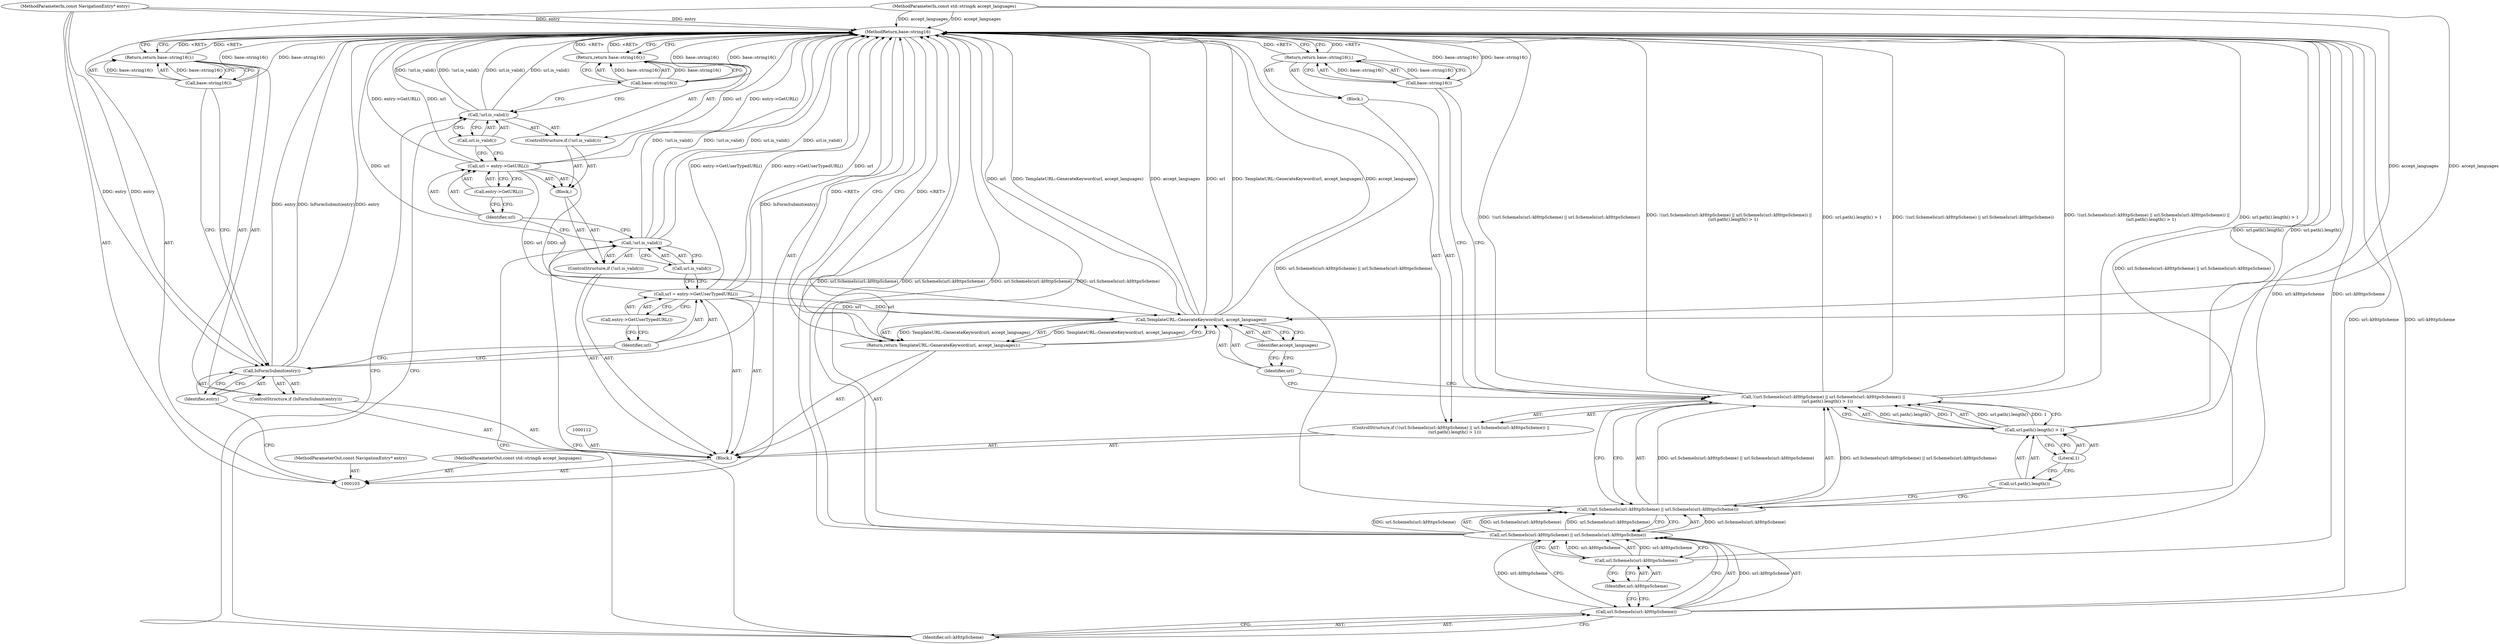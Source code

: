digraph "0_Chrome_3454ed7b88318dcd4539c6e1a50d27b0ca535686" {
"1000146" [label="(MethodReturn,base::string16)"];
"1000123" [label="(ControlStructure,if (!url.is_valid()))"];
"1000124" [label="(Call,!url.is_valid())"];
"1000125" [label="(Call,url.is_valid())"];
"1000127" [label="(Call,base::string16())"];
"1000126" [label="(Return,return base::string16();)"];
"1000128" [label="(ControlStructure,if (!(url.SchemeIs(url::kHttpScheme) || url.SchemeIs(url::kHttpsScheme)) ||\n      (url.path().length() > 1)))"];
"1000133" [label="(Identifier,url::kHttpScheme)"];
"1000134" [label="(Call,url.SchemeIs(url::kHttpsScheme))"];
"1000135" [label="(Identifier,url::kHttpsScheme)"];
"1000129" [label="(Call,!(url.SchemeIs(url::kHttpScheme) || url.SchemeIs(url::kHttpsScheme)) ||\n      (url.path().length() > 1))"];
"1000130" [label="(Call,!(url.SchemeIs(url::kHttpScheme) || url.SchemeIs(url::kHttpsScheme)))"];
"1000131" [label="(Call,url.SchemeIs(url::kHttpScheme) || url.SchemeIs(url::kHttpsScheme))"];
"1000132" [label="(Call,url.SchemeIs(url::kHttpScheme))"];
"1000138" [label="(Literal,1)"];
"1000139" [label="(Block,)"];
"1000136" [label="(Call,url.path().length() > 1)"];
"1000137" [label="(Call,url.path().length())"];
"1000141" [label="(Call,base::string16())"];
"1000140" [label="(Return,return base::string16();)"];
"1000104" [label="(MethodParameterIn,const NavigationEntry* entry)"];
"1000202" [label="(MethodParameterOut,const NavigationEntry* entry)"];
"1000143" [label="(Call,TemplateURL::GenerateKeyword(url, accept_languages))"];
"1000142" [label="(Return,return TemplateURL::GenerateKeyword(url, accept_languages);)"];
"1000144" [label="(Identifier,url)"];
"1000145" [label="(Identifier,accept_languages)"];
"1000105" [label="(MethodParameterIn,const std::string& accept_languages)"];
"1000203" [label="(MethodParameterOut,const std::string& accept_languages)"];
"1000106" [label="(Block,)"];
"1000109" [label="(Identifier,entry)"];
"1000107" [label="(ControlStructure,if (IsFormSubmit(entry)))"];
"1000108" [label="(Call,IsFormSubmit(entry))"];
"1000111" [label="(Call,base::string16())"];
"1000110" [label="(Return,return base::string16();)"];
"1000115" [label="(Call,entry->GetUserTypedURL())"];
"1000113" [label="(Call,url = entry->GetUserTypedURL())"];
"1000114" [label="(Identifier,url)"];
"1000116" [label="(ControlStructure,if (!url.is_valid()))"];
"1000119" [label="(Block,)"];
"1000117" [label="(Call,!url.is_valid())"];
"1000118" [label="(Call,url.is_valid())"];
"1000122" [label="(Call,entry->GetURL())"];
"1000120" [label="(Call,url = entry->GetURL())"];
"1000121" [label="(Identifier,url)"];
"1000146" -> "1000103"  [label="AST: "];
"1000146" -> "1000110"  [label="CFG: "];
"1000146" -> "1000126"  [label="CFG: "];
"1000146" -> "1000140"  [label="CFG: "];
"1000146" -> "1000142"  [label="CFG: "];
"1000140" -> "1000146"  [label="DDG: <RET>"];
"1000126" -> "1000146"  [label="DDG: <RET>"];
"1000142" -> "1000146"  [label="DDG: <RET>"];
"1000117" -> "1000146"  [label="DDG: !url.is_valid()"];
"1000117" -> "1000146"  [label="DDG: url.is_valid()"];
"1000129" -> "1000146"  [label="DDG: !(url.SchemeIs(url::kHttpScheme) || url.SchemeIs(url::kHttpsScheme))"];
"1000129" -> "1000146"  [label="DDG: !(url.SchemeIs(url::kHttpScheme) || url.SchemeIs(url::kHttpsScheme)) ||\n      (url.path().length() > 1)"];
"1000129" -> "1000146"  [label="DDG: url.path().length() > 1"];
"1000124" -> "1000146"  [label="DDG: url.is_valid()"];
"1000124" -> "1000146"  [label="DDG: !url.is_valid()"];
"1000108" -> "1000146"  [label="DDG: IsFormSubmit(entry)"];
"1000108" -> "1000146"  [label="DDG: entry"];
"1000104" -> "1000146"  [label="DDG: entry"];
"1000105" -> "1000146"  [label="DDG: accept_languages"];
"1000113" -> "1000146"  [label="DDG: url"];
"1000113" -> "1000146"  [label="DDG: entry->GetUserTypedURL()"];
"1000127" -> "1000146"  [label="DDG: base::string16()"];
"1000132" -> "1000146"  [label="DDG: url::kHttpScheme"];
"1000111" -> "1000146"  [label="DDG: base::string16()"];
"1000131" -> "1000146"  [label="DDG: url.SchemeIs(url::kHttpScheme)"];
"1000131" -> "1000146"  [label="DDG: url.SchemeIs(url::kHttpsScheme)"];
"1000141" -> "1000146"  [label="DDG: base::string16()"];
"1000143" -> "1000146"  [label="DDG: url"];
"1000143" -> "1000146"  [label="DDG: TemplateURL::GenerateKeyword(url, accept_languages)"];
"1000143" -> "1000146"  [label="DDG: accept_languages"];
"1000120" -> "1000146"  [label="DDG: url"];
"1000120" -> "1000146"  [label="DDG: entry->GetURL()"];
"1000134" -> "1000146"  [label="DDG: url::kHttpsScheme"];
"1000136" -> "1000146"  [label="DDG: url.path().length()"];
"1000130" -> "1000146"  [label="DDG: url.SchemeIs(url::kHttpScheme) || url.SchemeIs(url::kHttpsScheme)"];
"1000110" -> "1000146"  [label="DDG: <RET>"];
"1000123" -> "1000119"  [label="AST: "];
"1000124" -> "1000123"  [label="AST: "];
"1000126" -> "1000123"  [label="AST: "];
"1000124" -> "1000123"  [label="AST: "];
"1000124" -> "1000125"  [label="CFG: "];
"1000125" -> "1000124"  [label="AST: "];
"1000127" -> "1000124"  [label="CFG: "];
"1000133" -> "1000124"  [label="CFG: "];
"1000124" -> "1000146"  [label="DDG: url.is_valid()"];
"1000124" -> "1000146"  [label="DDG: !url.is_valid()"];
"1000125" -> "1000124"  [label="AST: "];
"1000125" -> "1000120"  [label="CFG: "];
"1000124" -> "1000125"  [label="CFG: "];
"1000127" -> "1000126"  [label="AST: "];
"1000127" -> "1000124"  [label="CFG: "];
"1000126" -> "1000127"  [label="CFG: "];
"1000127" -> "1000146"  [label="DDG: base::string16()"];
"1000127" -> "1000126"  [label="DDG: base::string16()"];
"1000126" -> "1000123"  [label="AST: "];
"1000126" -> "1000127"  [label="CFG: "];
"1000127" -> "1000126"  [label="AST: "];
"1000146" -> "1000126"  [label="CFG: "];
"1000126" -> "1000146"  [label="DDG: <RET>"];
"1000127" -> "1000126"  [label="DDG: base::string16()"];
"1000128" -> "1000106"  [label="AST: "];
"1000129" -> "1000128"  [label="AST: "];
"1000139" -> "1000128"  [label="AST: "];
"1000133" -> "1000132"  [label="AST: "];
"1000133" -> "1000124"  [label="CFG: "];
"1000133" -> "1000117"  [label="CFG: "];
"1000132" -> "1000133"  [label="CFG: "];
"1000134" -> "1000131"  [label="AST: "];
"1000134" -> "1000135"  [label="CFG: "];
"1000135" -> "1000134"  [label="AST: "];
"1000131" -> "1000134"  [label="CFG: "];
"1000134" -> "1000146"  [label="DDG: url::kHttpsScheme"];
"1000134" -> "1000131"  [label="DDG: url::kHttpsScheme"];
"1000135" -> "1000134"  [label="AST: "];
"1000135" -> "1000132"  [label="CFG: "];
"1000134" -> "1000135"  [label="CFG: "];
"1000129" -> "1000128"  [label="AST: "];
"1000129" -> "1000130"  [label="CFG: "];
"1000129" -> "1000136"  [label="CFG: "];
"1000130" -> "1000129"  [label="AST: "];
"1000136" -> "1000129"  [label="AST: "];
"1000141" -> "1000129"  [label="CFG: "];
"1000144" -> "1000129"  [label="CFG: "];
"1000129" -> "1000146"  [label="DDG: !(url.SchemeIs(url::kHttpScheme) || url.SchemeIs(url::kHttpsScheme))"];
"1000129" -> "1000146"  [label="DDG: !(url.SchemeIs(url::kHttpScheme) || url.SchemeIs(url::kHttpsScheme)) ||\n      (url.path().length() > 1)"];
"1000129" -> "1000146"  [label="DDG: url.path().length() > 1"];
"1000130" -> "1000129"  [label="DDG: url.SchemeIs(url::kHttpScheme) || url.SchemeIs(url::kHttpsScheme)"];
"1000136" -> "1000129"  [label="DDG: url.path().length()"];
"1000136" -> "1000129"  [label="DDG: 1"];
"1000130" -> "1000129"  [label="AST: "];
"1000130" -> "1000131"  [label="CFG: "];
"1000131" -> "1000130"  [label="AST: "];
"1000137" -> "1000130"  [label="CFG: "];
"1000129" -> "1000130"  [label="CFG: "];
"1000130" -> "1000146"  [label="DDG: url.SchemeIs(url::kHttpScheme) || url.SchemeIs(url::kHttpsScheme)"];
"1000130" -> "1000129"  [label="DDG: url.SchemeIs(url::kHttpScheme) || url.SchemeIs(url::kHttpsScheme)"];
"1000131" -> "1000130"  [label="DDG: url.SchemeIs(url::kHttpScheme)"];
"1000131" -> "1000130"  [label="DDG: url.SchemeIs(url::kHttpsScheme)"];
"1000131" -> "1000130"  [label="AST: "];
"1000131" -> "1000132"  [label="CFG: "];
"1000131" -> "1000134"  [label="CFG: "];
"1000132" -> "1000131"  [label="AST: "];
"1000134" -> "1000131"  [label="AST: "];
"1000130" -> "1000131"  [label="CFG: "];
"1000131" -> "1000146"  [label="DDG: url.SchemeIs(url::kHttpScheme)"];
"1000131" -> "1000146"  [label="DDG: url.SchemeIs(url::kHttpsScheme)"];
"1000131" -> "1000130"  [label="DDG: url.SchemeIs(url::kHttpScheme)"];
"1000131" -> "1000130"  [label="DDG: url.SchemeIs(url::kHttpsScheme)"];
"1000132" -> "1000131"  [label="DDG: url::kHttpScheme"];
"1000134" -> "1000131"  [label="DDG: url::kHttpsScheme"];
"1000132" -> "1000131"  [label="AST: "];
"1000132" -> "1000133"  [label="CFG: "];
"1000133" -> "1000132"  [label="AST: "];
"1000135" -> "1000132"  [label="CFG: "];
"1000131" -> "1000132"  [label="CFG: "];
"1000132" -> "1000146"  [label="DDG: url::kHttpScheme"];
"1000132" -> "1000131"  [label="DDG: url::kHttpScheme"];
"1000138" -> "1000136"  [label="AST: "];
"1000138" -> "1000137"  [label="CFG: "];
"1000136" -> "1000138"  [label="CFG: "];
"1000139" -> "1000128"  [label="AST: "];
"1000140" -> "1000139"  [label="AST: "];
"1000136" -> "1000129"  [label="AST: "];
"1000136" -> "1000138"  [label="CFG: "];
"1000137" -> "1000136"  [label="AST: "];
"1000138" -> "1000136"  [label="AST: "];
"1000129" -> "1000136"  [label="CFG: "];
"1000136" -> "1000146"  [label="DDG: url.path().length()"];
"1000136" -> "1000129"  [label="DDG: url.path().length()"];
"1000136" -> "1000129"  [label="DDG: 1"];
"1000137" -> "1000136"  [label="AST: "];
"1000137" -> "1000130"  [label="CFG: "];
"1000138" -> "1000137"  [label="CFG: "];
"1000141" -> "1000140"  [label="AST: "];
"1000141" -> "1000129"  [label="CFG: "];
"1000140" -> "1000141"  [label="CFG: "];
"1000141" -> "1000146"  [label="DDG: base::string16()"];
"1000141" -> "1000140"  [label="DDG: base::string16()"];
"1000140" -> "1000139"  [label="AST: "];
"1000140" -> "1000141"  [label="CFG: "];
"1000141" -> "1000140"  [label="AST: "];
"1000146" -> "1000140"  [label="CFG: "];
"1000140" -> "1000146"  [label="DDG: <RET>"];
"1000141" -> "1000140"  [label="DDG: base::string16()"];
"1000104" -> "1000103"  [label="AST: "];
"1000104" -> "1000146"  [label="DDG: entry"];
"1000104" -> "1000108"  [label="DDG: entry"];
"1000202" -> "1000103"  [label="AST: "];
"1000143" -> "1000142"  [label="AST: "];
"1000143" -> "1000145"  [label="CFG: "];
"1000144" -> "1000143"  [label="AST: "];
"1000145" -> "1000143"  [label="AST: "];
"1000142" -> "1000143"  [label="CFG: "];
"1000143" -> "1000146"  [label="DDG: url"];
"1000143" -> "1000146"  [label="DDG: TemplateURL::GenerateKeyword(url, accept_languages)"];
"1000143" -> "1000146"  [label="DDG: accept_languages"];
"1000143" -> "1000142"  [label="DDG: TemplateURL::GenerateKeyword(url, accept_languages)"];
"1000113" -> "1000143"  [label="DDG: url"];
"1000120" -> "1000143"  [label="DDG: url"];
"1000105" -> "1000143"  [label="DDG: accept_languages"];
"1000142" -> "1000106"  [label="AST: "];
"1000142" -> "1000143"  [label="CFG: "];
"1000143" -> "1000142"  [label="AST: "];
"1000146" -> "1000142"  [label="CFG: "];
"1000142" -> "1000146"  [label="DDG: <RET>"];
"1000143" -> "1000142"  [label="DDG: TemplateURL::GenerateKeyword(url, accept_languages)"];
"1000144" -> "1000143"  [label="AST: "];
"1000144" -> "1000129"  [label="CFG: "];
"1000145" -> "1000144"  [label="CFG: "];
"1000145" -> "1000143"  [label="AST: "];
"1000145" -> "1000144"  [label="CFG: "];
"1000143" -> "1000145"  [label="CFG: "];
"1000105" -> "1000103"  [label="AST: "];
"1000105" -> "1000146"  [label="DDG: accept_languages"];
"1000105" -> "1000143"  [label="DDG: accept_languages"];
"1000203" -> "1000103"  [label="AST: "];
"1000106" -> "1000103"  [label="AST: "];
"1000107" -> "1000106"  [label="AST: "];
"1000112" -> "1000106"  [label="AST: "];
"1000113" -> "1000106"  [label="AST: "];
"1000116" -> "1000106"  [label="AST: "];
"1000128" -> "1000106"  [label="AST: "];
"1000142" -> "1000106"  [label="AST: "];
"1000109" -> "1000108"  [label="AST: "];
"1000109" -> "1000103"  [label="CFG: "];
"1000108" -> "1000109"  [label="CFG: "];
"1000107" -> "1000106"  [label="AST: "];
"1000108" -> "1000107"  [label="AST: "];
"1000110" -> "1000107"  [label="AST: "];
"1000108" -> "1000107"  [label="AST: "];
"1000108" -> "1000109"  [label="CFG: "];
"1000109" -> "1000108"  [label="AST: "];
"1000111" -> "1000108"  [label="CFG: "];
"1000114" -> "1000108"  [label="CFG: "];
"1000108" -> "1000146"  [label="DDG: IsFormSubmit(entry)"];
"1000108" -> "1000146"  [label="DDG: entry"];
"1000104" -> "1000108"  [label="DDG: entry"];
"1000111" -> "1000110"  [label="AST: "];
"1000111" -> "1000108"  [label="CFG: "];
"1000110" -> "1000111"  [label="CFG: "];
"1000111" -> "1000146"  [label="DDG: base::string16()"];
"1000111" -> "1000110"  [label="DDG: base::string16()"];
"1000110" -> "1000107"  [label="AST: "];
"1000110" -> "1000111"  [label="CFG: "];
"1000111" -> "1000110"  [label="AST: "];
"1000146" -> "1000110"  [label="CFG: "];
"1000110" -> "1000146"  [label="DDG: <RET>"];
"1000111" -> "1000110"  [label="DDG: base::string16()"];
"1000115" -> "1000113"  [label="AST: "];
"1000115" -> "1000114"  [label="CFG: "];
"1000113" -> "1000115"  [label="CFG: "];
"1000113" -> "1000106"  [label="AST: "];
"1000113" -> "1000115"  [label="CFG: "];
"1000114" -> "1000113"  [label="AST: "];
"1000115" -> "1000113"  [label="AST: "];
"1000118" -> "1000113"  [label="CFG: "];
"1000113" -> "1000146"  [label="DDG: url"];
"1000113" -> "1000146"  [label="DDG: entry->GetUserTypedURL()"];
"1000113" -> "1000143"  [label="DDG: url"];
"1000114" -> "1000113"  [label="AST: "];
"1000114" -> "1000108"  [label="CFG: "];
"1000115" -> "1000114"  [label="CFG: "];
"1000116" -> "1000106"  [label="AST: "];
"1000117" -> "1000116"  [label="AST: "];
"1000119" -> "1000116"  [label="AST: "];
"1000119" -> "1000116"  [label="AST: "];
"1000120" -> "1000119"  [label="AST: "];
"1000123" -> "1000119"  [label="AST: "];
"1000117" -> "1000116"  [label="AST: "];
"1000117" -> "1000118"  [label="CFG: "];
"1000118" -> "1000117"  [label="AST: "];
"1000121" -> "1000117"  [label="CFG: "];
"1000133" -> "1000117"  [label="CFG: "];
"1000117" -> "1000146"  [label="DDG: !url.is_valid()"];
"1000117" -> "1000146"  [label="DDG: url.is_valid()"];
"1000118" -> "1000117"  [label="AST: "];
"1000118" -> "1000113"  [label="CFG: "];
"1000117" -> "1000118"  [label="CFG: "];
"1000122" -> "1000120"  [label="AST: "];
"1000122" -> "1000121"  [label="CFG: "];
"1000120" -> "1000122"  [label="CFG: "];
"1000120" -> "1000119"  [label="AST: "];
"1000120" -> "1000122"  [label="CFG: "];
"1000121" -> "1000120"  [label="AST: "];
"1000122" -> "1000120"  [label="AST: "];
"1000125" -> "1000120"  [label="CFG: "];
"1000120" -> "1000146"  [label="DDG: url"];
"1000120" -> "1000146"  [label="DDG: entry->GetURL()"];
"1000120" -> "1000143"  [label="DDG: url"];
"1000121" -> "1000120"  [label="AST: "];
"1000121" -> "1000117"  [label="CFG: "];
"1000122" -> "1000121"  [label="CFG: "];
}
